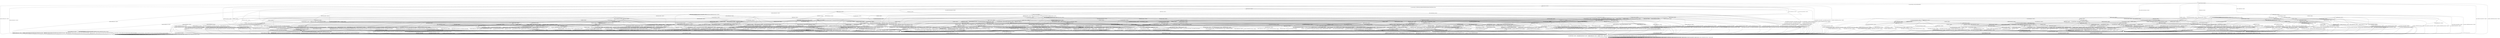 digraph h16 {
s0 [label="s0"];
s1 [label="s1"];
s2 [label="s2"];
s6 [label="s6"];
s13 [label="s13"];
s14 [label="s14"];
s45 [label="s45"];
s62 [label="s62"];
s3 [label="s3"];
s4 [label="s4"];
s7 [label="s7"];
s8 [label="s8"];
s9 [label="s9"];
s18 [label="s18"];
s27 [label="s27"];
s46 [label="s46"];
s47 [label="s47"];
s63 [label="s63"];
s66 [label="s66"];
s71 [label="s71"];
s72 [label="s72"];
s79 [label="s79"];
s5 [label="s5"];
s10 [label="s10"];
s15 [label="s15"];
s19 [label="s19"];
s24 [label="s24"];
s28 [label="s28"];
s29 [label="s29"];
s31 [label="s31"];
s36 [label="s36"];
s48 [label="s48"];
s67 [label="s67"];
s73 [label="s73"];
s74 [label="s74"];
s75 [label="s75"];
s76 [label="s76"];
s80 [label="s80"];
s83 [label="s83"];
s84 [label="s84"];
s88 [label="s88"];
s11 [label="s11"];
s16 [label="s16"];
s20 [label="s20"];
s23 [label="s23"];
s30 [label="s30"];
s35 [label="s35"];
s40 [label="s40"];
s49 [label="s49"];
s50 [label="s50"];
s51 [label="s51"];
s70 [label="s70"];
s77 [label="s77"];
s81 [label="s81"];
s82 [label="s82"];
s85 [label="s85"];
s86 [label="s86"];
s89 [label="s89"];
s90 [label="s90"];
s12 [label="s12"];
s17 [label="s17"];
s21 [label="s21"];
s22 [label="s22"];
s26 [label="s26"];
s32 [label="s32"];
s33 [label="s33"];
s34 [label="s34"];
s37 [label="s37"];
s42 [label="s42"];
s52 [label="s52"];
s53 [label="s53"];
s55 [label="s55"];
s60 [label="s60"];
s64 [label="s64"];
s78 [label="s78"];
s87 [label="s87"];
s91 [label="s91"];
s25 [label="s25"];
s38 [label="s38"];
s39 [label="s39"];
s43 [label="s43"];
s54 [label="s54"];
s56 [label="s56"];
s57 [label="s57"];
s58 [label="s58"];
s59 [label="s59"];
s61 [label="s61"];
s65 [label="s65"];
s92 [label="s92"];
s41 [label="s41"];
s44 [label="s44"];
s68 [label="s68"];
s69 [label="s69"];
s0 -> s1 [label="RSA_CLIENT_HELLO / HELLO_VERIFY_REQUEST"];
s0 -> s2 [label="RSA_CLIENT_KEY_EXCHANGE / TIMEOUT"];
s0 -> s13 [label="CHANGE_CIPHER_SPEC / TIMEOUT"];
s0 -> s14 [label="FINISHED / TIMEOUT"];
s0 -> s0 [label="APPLICATION / TIMEOUT"];
s0 -> s62 [label="CERTIFICATE / TIMEOUT"];
s0 -> s45 [label="EMPTY_CERTIFICATE / TIMEOUT"];
s0 -> s14 [label="CERTIFICATE_VERIFY / TIMEOUT"];
s0 -> s6 [label="Alert(WARNING,CLOSE_NOTIFY) / TIMEOUT"];
s0 -> s6 [label="Alert(FATAL,UNEXPECTED_MESSAGE) / TIMEOUT"];
s1 -> s3 [label="RSA_CLIENT_HELLO / SERVER_HELLO,CERTIFICATE,CERTIFICATE_REQUEST,SERVER_HELLO_DONE"];
s1 -> s4 [label="RSA_CLIENT_KEY_EXCHANGE / TIMEOUT"];
s1 -> s13 [label="CHANGE_CIPHER_SPEC / TIMEOUT"];
s1 -> s8 [label="FINISHED / TIMEOUT"];
s1 -> s1 [label="APPLICATION / TIMEOUT"];
s1 -> s27 [label="CERTIFICATE / TIMEOUT"];
s1 -> s18 [label="EMPTY_CERTIFICATE / TIMEOUT"];
s1 -> s8 [label="CERTIFICATE_VERIFY / TIMEOUT"];
s1 -> s6 [label="Alert(WARNING,CLOSE_NOTIFY) / Alert(WARNING,CLOSE_NOTIFY)"];
s1 -> s6 [label="Alert(FATAL,UNEXPECTED_MESSAGE) / TIMEOUT"];
s2 -> s46 [label="RSA_CLIENT_HELLO / TIMEOUT"];
s2 -> s14 [label="RSA_CLIENT_KEY_EXCHANGE / TIMEOUT"];
s2 -> s9 [label="CHANGE_CIPHER_SPEC / TIMEOUT"];
s2 -> s71 [label="FINISHED / TIMEOUT"];
s2 -> s2 [label="APPLICATION / TIMEOUT"];
s2 -> s79 [label="CERTIFICATE / TIMEOUT"];
s2 -> s79 [label="EMPTY_CERTIFICATE / TIMEOUT"];
s2 -> s63 [label="CERTIFICATE_VERIFY / TIMEOUT"];
s2 -> s6 [label="Alert(WARNING,CLOSE_NOTIFY) / TIMEOUT"];
s2 -> s6 [label="Alert(FATAL,UNEXPECTED_MESSAGE) / TIMEOUT"];
s6 -> s7 [label="RSA_CLIENT_HELLO / TIMEOUT"];
s6 -> s7 [label="RSA_CLIENT_KEY_EXCHANGE / TIMEOUT"];
s6 -> s7 [label="CHANGE_CIPHER_SPEC / TIMEOUT"];
s6 -> s7 [label="FINISHED / TIMEOUT"];
s6 -> s7 [label="APPLICATION / TIMEOUT"];
s6 -> s7 [label="CERTIFICATE / TIMEOUT"];
s6 -> s7 [label="EMPTY_CERTIFICATE / TIMEOUT"];
s6 -> s7 [label="CERTIFICATE_VERIFY / TIMEOUT"];
s6 -> s7 [label="Alert(WARNING,CLOSE_NOTIFY) / TIMEOUT"];
s6 -> s7 [label="Alert(FATAL,UNEXPECTED_MESSAGE) / TIMEOUT"];
s13 -> s13 [label="RSA_CLIENT_HELLO / TIMEOUT"];
s13 -> s13 [label="RSA_CLIENT_KEY_EXCHANGE / TIMEOUT"];
s13 -> s13 [label="CHANGE_CIPHER_SPEC / TIMEOUT"];
s13 -> s13 [label="FINISHED / TIMEOUT"];
s13 -> s13 [label="APPLICATION / TIMEOUT"];
s13 -> s13 [label="CERTIFICATE / TIMEOUT"];
s13 -> s13 [label="EMPTY_CERTIFICATE / TIMEOUT"];
s13 -> s13 [label="CERTIFICATE_VERIFY / TIMEOUT"];
s13 -> s13 [label="Alert(WARNING,CLOSE_NOTIFY) / TIMEOUT"];
s13 -> s13 [label="Alert(FATAL,UNEXPECTED_MESSAGE) / TIMEOUT"];
s14 -> s14 [label="RSA_CLIENT_HELLO / TIMEOUT"];
s14 -> s14 [label="RSA_CLIENT_KEY_EXCHANGE / TIMEOUT"];
s14 -> s13 [label="CHANGE_CIPHER_SPEC / TIMEOUT"];
s14 -> s14 [label="FINISHED / TIMEOUT"];
s14 -> s14 [label="APPLICATION / TIMEOUT"];
s14 -> s14 [label="CERTIFICATE / TIMEOUT"];
s14 -> s14 [label="EMPTY_CERTIFICATE / TIMEOUT"];
s14 -> s14 [label="CERTIFICATE_VERIFY / TIMEOUT"];
s14 -> s6 [label="Alert(WARNING,CLOSE_NOTIFY) / TIMEOUT"];
s14 -> s6 [label="Alert(FATAL,UNEXPECTED_MESSAGE) / TIMEOUT"];
s45 -> s47 [label="RSA_CLIENT_HELLO / TIMEOUT"];
s45 -> s79 [label="RSA_CLIENT_KEY_EXCHANGE / TIMEOUT"];
s45 -> s9 [label="CHANGE_CIPHER_SPEC / TIMEOUT"];
s45 -> s72 [label="FINISHED / TIMEOUT"];
s45 -> s45 [label="APPLICATION / TIMEOUT"];
s45 -> s14 [label="CERTIFICATE / TIMEOUT"];
s45 -> s14 [label="EMPTY_CERTIFICATE / TIMEOUT"];
s45 -> s66 [label="CERTIFICATE_VERIFY / TIMEOUT"];
s45 -> s6 [label="Alert(WARNING,CLOSE_NOTIFY) / TIMEOUT"];
s45 -> s6 [label="Alert(FATAL,UNEXPECTED_MESSAGE) / TIMEOUT"];
s62 -> s62 [label="RSA_CLIENT_HELLO / TIMEOUT"];
s62 -> s62 [label="RSA_CLIENT_KEY_EXCHANGE / TIMEOUT"];
s62 -> s13 [label="CHANGE_CIPHER_SPEC / TIMEOUT"];
s62 -> s62 [label="FINISHED / TIMEOUT"];
s62 -> s62 [label="APPLICATION / TIMEOUT"];
s62 -> s14 [label="CERTIFICATE / TIMEOUT"];
s62 -> s14 [label="EMPTY_CERTIFICATE / TIMEOUT"];
s62 -> s66 [label="CERTIFICATE_VERIFY / TIMEOUT"];
s62 -> s6 [label="Alert(WARNING,CLOSE_NOTIFY) / TIMEOUT"];
s62 -> s6 [label="Alert(FATAL,UNEXPECTED_MESSAGE) / TIMEOUT"];
s3 -> s6 [label="RSA_CLIENT_HELLO / Alert(FATAL,UNEXPECTED_MESSAGE)"];
s3 -> s10 [label="RSA_CLIENT_KEY_EXCHANGE / TIMEOUT"];
s3 -> s13 [label="CHANGE_CIPHER_SPEC / TIMEOUT"];
s3 -> s8 [label="FINISHED / TIMEOUT"];
s3 -> s3 [label="APPLICATION / TIMEOUT"];
s3 -> s48 [label="CERTIFICATE / TIMEOUT"];
s3 -> s28 [label="EMPTY_CERTIFICATE / TIMEOUT"];
s3 -> s8 [label="CERTIFICATE_VERIFY / TIMEOUT"];
s3 -> s6 [label="Alert(WARNING,CLOSE_NOTIFY) / Alert(WARNING,CLOSE_NOTIFY)"];
s3 -> s6 [label="Alert(FATAL,UNEXPECTED_MESSAGE) / TIMEOUT"];
s4 -> s19 [label="RSA_CLIENT_HELLO / TIMEOUT"];
s4 -> s8 [label="RSA_CLIENT_KEY_EXCHANGE / TIMEOUT"];
s4 -> s5 [label="CHANGE_CIPHER_SPEC / TIMEOUT"];
s4 -> s31 [label="FINISHED / TIMEOUT"];
s4 -> s4 [label="APPLICATION / TIMEOUT"];
s4 -> s29 [label="CERTIFICATE / TIMEOUT"];
s4 -> s29 [label="EMPTY_CERTIFICATE / TIMEOUT"];
s4 -> s15 [label="CERTIFICATE_VERIFY / TIMEOUT"];
s4 -> s6 [label="Alert(WARNING,CLOSE_NOTIFY) / Alert(WARNING,CLOSE_NOTIFY)"];
s4 -> s6 [label="Alert(FATAL,UNEXPECTED_MESSAGE) / TIMEOUT"];
s7 -> s7 [label="RSA_CLIENT_HELLO / SOCKET_CLOSED"];
s7 -> s7 [label="RSA_CLIENT_KEY_EXCHANGE / SOCKET_CLOSED"];
s7 -> s7 [label="CHANGE_CIPHER_SPEC / SOCKET_CLOSED"];
s7 -> s7 [label="FINISHED / SOCKET_CLOSED"];
s7 -> s7 [label="APPLICATION / SOCKET_CLOSED"];
s7 -> s7 [label="CERTIFICATE / SOCKET_CLOSED"];
s7 -> s7 [label="EMPTY_CERTIFICATE / SOCKET_CLOSED"];
s7 -> s7 [label="CERTIFICATE_VERIFY / SOCKET_CLOSED"];
s7 -> s7 [label="Alert(WARNING,CLOSE_NOTIFY) / SOCKET_CLOSED"];
s7 -> s7 [label="Alert(FATAL,UNEXPECTED_MESSAGE) / SOCKET_CLOSED"];
s8 -> s8 [label="RSA_CLIENT_HELLO / TIMEOUT"];
s8 -> s8 [label="RSA_CLIENT_KEY_EXCHANGE / TIMEOUT"];
s8 -> s13 [label="CHANGE_CIPHER_SPEC / TIMEOUT"];
s8 -> s8 [label="FINISHED / TIMEOUT"];
s8 -> s8 [label="APPLICATION / TIMEOUT"];
s8 -> s8 [label="CERTIFICATE / TIMEOUT"];
s8 -> s8 [label="EMPTY_CERTIFICATE / TIMEOUT"];
s8 -> s8 [label="CERTIFICATE_VERIFY / TIMEOUT"];
s8 -> s6 [label="Alert(WARNING,CLOSE_NOTIFY) / Alert(WARNING,CLOSE_NOTIFY)"];
s8 -> s6 [label="Alert(FATAL,UNEXPECTED_MESSAGE) / TIMEOUT"];
s9 -> s6 [label="RSA_CLIENT_HELLO / TIMEOUT"];
s9 -> s6 [label="RSA_CLIENT_KEY_EXCHANGE / TIMEOUT"];
s9 -> s13 [label="CHANGE_CIPHER_SPEC / TIMEOUT"];
s9 -> s6 [label="FINISHED / TIMEOUT"];
s9 -> s9 [label="APPLICATION / TIMEOUT"];
s9 -> s6 [label="CERTIFICATE / TIMEOUT"];
s9 -> s6 [label="EMPTY_CERTIFICATE / TIMEOUT"];
s9 -> s6 [label="CERTIFICATE_VERIFY / TIMEOUT"];
s9 -> s9 [label="Alert(WARNING,CLOSE_NOTIFY) / TIMEOUT"];
s9 -> s9 [label="Alert(FATAL,UNEXPECTED_MESSAGE) / TIMEOUT"];
s18 -> s24 [label="RSA_CLIENT_HELLO / TIMEOUT"];
s18 -> s29 [label="RSA_CLIENT_KEY_EXCHANGE / TIMEOUT"];
s18 -> s5 [label="CHANGE_CIPHER_SPEC / TIMEOUT"];
s18 -> s36 [label="FINISHED / TIMEOUT"];
s18 -> s18 [label="APPLICATION / TIMEOUT"];
s18 -> s8 [label="CERTIFICATE / TIMEOUT"];
s18 -> s8 [label="EMPTY_CERTIFICATE / TIMEOUT"];
s18 -> s80 [label="CERTIFICATE_VERIFY / TIMEOUT"];
s18 -> s6 [label="Alert(WARNING,CLOSE_NOTIFY) / Alert(WARNING,CLOSE_NOTIFY)"];
s18 -> s6 [label="Alert(FATAL,UNEXPECTED_MESSAGE) / TIMEOUT"];
s27 -> s27 [label="RSA_CLIENT_HELLO / TIMEOUT"];
s27 -> s48 [label="RSA_CLIENT_KEY_EXCHANGE / TIMEOUT"];
s27 -> s13 [label="CHANGE_CIPHER_SPEC / TIMEOUT"];
s27 -> s27 [label="FINISHED / TIMEOUT"];
s27 -> s27 [label="APPLICATION / TIMEOUT"];
s27 -> s8 [label="CERTIFICATE / TIMEOUT"];
s27 -> s8 [label="EMPTY_CERTIFICATE / TIMEOUT"];
s27 -> s80 [label="CERTIFICATE_VERIFY / TIMEOUT"];
s27 -> s6 [label="Alert(WARNING,CLOSE_NOTIFY) / Alert(WARNING,CLOSE_NOTIFY)"];
s27 -> s6 [label="Alert(FATAL,UNEXPECTED_MESSAGE) / TIMEOUT"];
s46 -> s14 [label="RSA_CLIENT_HELLO / TIMEOUT"];
s46 -> s14 [label="RSA_CLIENT_KEY_EXCHANGE / TIMEOUT"];
s46 -> s9 [label="CHANGE_CIPHER_SPEC / TIMEOUT"];
s46 -> s73 [label="FINISHED / TIMEOUT"];
s46 -> s46 [label="APPLICATION / TIMEOUT"];
s46 -> s88 [label="CERTIFICATE / TIMEOUT"];
s46 -> s88 [label="EMPTY_CERTIFICATE / TIMEOUT"];
s46 -> s67 [label="CERTIFICATE_VERIFY / TIMEOUT"];
s46 -> s6 [label="Alert(WARNING,CLOSE_NOTIFY) / TIMEOUT"];
s46 -> s6 [label="Alert(FATAL,UNEXPECTED_MESSAGE) / TIMEOUT"];
s47 -> s14 [label="RSA_CLIENT_HELLO / TIMEOUT"];
s47 -> s88 [label="RSA_CLIENT_KEY_EXCHANGE / TIMEOUT"];
s47 -> s9 [label="CHANGE_CIPHER_SPEC / TIMEOUT"];
s47 -> s74 [label="FINISHED / TIMEOUT"];
s47 -> s47 [label="APPLICATION / TIMEOUT"];
s47 -> s14 [label="CERTIFICATE / TIMEOUT"];
s47 -> s14 [label="EMPTY_CERTIFICATE / TIMEOUT"];
s47 -> s66 [label="CERTIFICATE_VERIFY / TIMEOUT"];
s47 -> s6 [label="Alert(WARNING,CLOSE_NOTIFY) / TIMEOUT"];
s47 -> s6 [label="Alert(FATAL,UNEXPECTED_MESSAGE) / TIMEOUT"];
s63 -> s67 [label="RSA_CLIENT_HELLO / TIMEOUT"];
s63 -> s14 [label="RSA_CLIENT_KEY_EXCHANGE / TIMEOUT"];
s63 -> s9 [label="CHANGE_CIPHER_SPEC / TIMEOUT"];
s63 -> s75 [label="FINISHED / TIMEOUT"];
s63 -> s63 [label="APPLICATION / TIMEOUT"];
s63 -> s83 [label="CERTIFICATE / TIMEOUT"];
s63 -> s83 [label="EMPTY_CERTIFICATE / TIMEOUT"];
s63 -> s14 [label="CERTIFICATE_VERIFY / TIMEOUT"];
s63 -> s6 [label="Alert(WARNING,CLOSE_NOTIFY) / TIMEOUT"];
s63 -> s6 [label="Alert(FATAL,UNEXPECTED_MESSAGE) / TIMEOUT"];
s66 -> s66 [label="RSA_CLIENT_HELLO / TIMEOUT"];
s66 -> s83 [label="RSA_CLIENT_KEY_EXCHANGE / TIMEOUT"];
s66 -> s9 [label="CHANGE_CIPHER_SPEC / TIMEOUT"];
s66 -> s76 [label="FINISHED / TIMEOUT"];
s66 -> s66 [label="APPLICATION / TIMEOUT"];
s66 -> s14 [label="CERTIFICATE / TIMEOUT"];
s66 -> s14 [label="EMPTY_CERTIFICATE / TIMEOUT"];
s66 -> s14 [label="CERTIFICATE_VERIFY / TIMEOUT"];
s66 -> s6 [label="Alert(WARNING,CLOSE_NOTIFY) / TIMEOUT"];
s66 -> s6 [label="Alert(FATAL,UNEXPECTED_MESSAGE) / TIMEOUT"];
s71 -> s73 [label="RSA_CLIENT_HELLO / TIMEOUT"];
s71 -> s14 [label="RSA_CLIENT_KEY_EXCHANGE / TIMEOUT"];
s71 -> s9 [label="CHANGE_CIPHER_SPEC / TIMEOUT"];
s71 -> s14 [label="FINISHED / TIMEOUT"];
s71 -> s71 [label="APPLICATION / TIMEOUT"];
s71 -> s84 [label="CERTIFICATE / TIMEOUT"];
s71 -> s84 [label="EMPTY_CERTIFICATE / TIMEOUT"];
s71 -> s75 [label="CERTIFICATE_VERIFY / TIMEOUT"];
s71 -> s6 [label="Alert(WARNING,CLOSE_NOTIFY) / TIMEOUT"];
s71 -> s6 [label="Alert(FATAL,UNEXPECTED_MESSAGE) / TIMEOUT"];
s72 -> s74 [label="RSA_CLIENT_HELLO / TIMEOUT"];
s72 -> s84 [label="RSA_CLIENT_KEY_EXCHANGE / TIMEOUT"];
s72 -> s9 [label="CHANGE_CIPHER_SPEC / TIMEOUT"];
s72 -> s14 [label="FINISHED / TIMEOUT"];
s72 -> s72 [label="APPLICATION / TIMEOUT"];
s72 -> s14 [label="CERTIFICATE / TIMEOUT"];
s72 -> s14 [label="EMPTY_CERTIFICATE / TIMEOUT"];
s72 -> s76 [label="CERTIFICATE_VERIFY / TIMEOUT"];
s72 -> s6 [label="Alert(WARNING,CLOSE_NOTIFY) / TIMEOUT"];
s72 -> s6 [label="Alert(FATAL,UNEXPECTED_MESSAGE) / TIMEOUT"];
s79 -> s88 [label="RSA_CLIENT_HELLO / TIMEOUT"];
s79 -> s14 [label="RSA_CLIENT_KEY_EXCHANGE / TIMEOUT"];
s79 -> s9 [label="CHANGE_CIPHER_SPEC / TIMEOUT"];
s79 -> s84 [label="FINISHED / TIMEOUT"];
s79 -> s79 [label="APPLICATION / TIMEOUT"];
s79 -> s14 [label="CERTIFICATE / TIMEOUT"];
s79 -> s14 [label="EMPTY_CERTIFICATE / TIMEOUT"];
s79 -> s83 [label="CERTIFICATE_VERIFY / TIMEOUT"];
s79 -> s6 [label="Alert(WARNING,CLOSE_NOTIFY) / TIMEOUT"];
s79 -> s6 [label="Alert(FATAL,UNEXPECTED_MESSAGE) / TIMEOUT"];
s5 -> s6 [label="RSA_CLIENT_HELLO / Alert(FATAL,UNEXPECTED_MESSAGE)"];
s5 -> s6 [label="RSA_CLIENT_KEY_EXCHANGE / Alert(FATAL,UNEXPECTED_MESSAGE)"];
s5 -> s13 [label="CHANGE_CIPHER_SPEC / TIMEOUT"];
s5 -> s6 [label="FINISHED / Alert(FATAL,UNEXPECTED_MESSAGE)"];
s5 -> s5 [label="APPLICATION / TIMEOUT"];
s5 -> s6 [label="CERTIFICATE / Alert(FATAL,UNEXPECTED_MESSAGE)"];
s5 -> s6 [label="EMPTY_CERTIFICATE / Alert(FATAL,UNEXPECTED_MESSAGE)"];
s5 -> s6 [label="CERTIFICATE_VERIFY / Alert(FATAL,UNEXPECTED_MESSAGE)"];
s5 -> s5 [label="Alert(WARNING,CLOSE_NOTIFY) / TIMEOUT"];
s5 -> s5 [label="Alert(FATAL,UNEXPECTED_MESSAGE) / TIMEOUT"];
s10 -> s19 [label="RSA_CLIENT_HELLO / TIMEOUT"];
s10 -> s8 [label="RSA_CLIENT_KEY_EXCHANGE / TIMEOUT"];
s10 -> s11 [label="CHANGE_CIPHER_SPEC / TIMEOUT"];
s10 -> s31 [label="FINISHED / TIMEOUT"];
s10 -> s10 [label="APPLICATION / TIMEOUT"];
s10 -> s23 [label="CERTIFICATE / TIMEOUT"];
s10 -> s49 [label="EMPTY_CERTIFICATE / TIMEOUT"];
s10 -> s16 [label="CERTIFICATE_VERIFY / TIMEOUT"];
s10 -> s6 [label="Alert(WARNING,CLOSE_NOTIFY) / Alert(WARNING,CLOSE_NOTIFY)"];
s10 -> s6 [label="Alert(FATAL,UNEXPECTED_MESSAGE) / TIMEOUT"];
s15 -> s20 [label="RSA_CLIENT_HELLO / TIMEOUT"];
s15 -> s8 [label="RSA_CLIENT_KEY_EXCHANGE / TIMEOUT"];
s15 -> s5 [label="CHANGE_CIPHER_SPEC / TIMEOUT"];
s15 -> s35 [label="FINISHED / TIMEOUT"];
s15 -> s15 [label="APPLICATION / TIMEOUT"];
s15 -> s50 [label="CERTIFICATE / TIMEOUT"];
s15 -> s50 [label="EMPTY_CERTIFICATE / TIMEOUT"];
s15 -> s8 [label="CERTIFICATE_VERIFY / TIMEOUT"];
s15 -> s6 [label="Alert(WARNING,CLOSE_NOTIFY) / Alert(WARNING,CLOSE_NOTIFY)"];
s15 -> s6 [label="Alert(FATAL,UNEXPECTED_MESSAGE) / TIMEOUT"];
s19 -> s8 [label="RSA_CLIENT_HELLO / TIMEOUT"];
s19 -> s8 [label="RSA_CLIENT_KEY_EXCHANGE / TIMEOUT"];
s19 -> s5 [label="CHANGE_CIPHER_SPEC / TIMEOUT"];
s19 -> s51 [label="FINISHED / TIMEOUT"];
s19 -> s19 [label="APPLICATION / TIMEOUT"];
s19 -> s30 [label="CERTIFICATE / TIMEOUT"];
s19 -> s30 [label="EMPTY_CERTIFICATE / TIMEOUT"];
s19 -> s20 [label="CERTIFICATE_VERIFY / TIMEOUT"];
s19 -> s6 [label="Alert(WARNING,CLOSE_NOTIFY) / Alert(WARNING,CLOSE_NOTIFY)"];
s19 -> s6 [label="Alert(FATAL,UNEXPECTED_MESSAGE) / TIMEOUT"];
s24 -> s8 [label="RSA_CLIENT_HELLO / TIMEOUT"];
s24 -> s30 [label="RSA_CLIENT_KEY_EXCHANGE / TIMEOUT"];
s24 -> s5 [label="CHANGE_CIPHER_SPEC / TIMEOUT"];
s24 -> s40 [label="FINISHED / TIMEOUT"];
s24 -> s24 [label="APPLICATION / TIMEOUT"];
s24 -> s8 [label="CERTIFICATE / TIMEOUT"];
s24 -> s8 [label="EMPTY_CERTIFICATE / TIMEOUT"];
s24 -> s86 [label="CERTIFICATE_VERIFY / TIMEOUT"];
s24 -> s6 [label="Alert(WARNING,CLOSE_NOTIFY) / Alert(WARNING,CLOSE_NOTIFY)"];
s24 -> s6 [label="Alert(FATAL,UNEXPECTED_MESSAGE) / TIMEOUT"];
s28 -> s24 [label="RSA_CLIENT_HELLO / TIMEOUT"];
s28 -> s49 [label="RSA_CLIENT_KEY_EXCHANGE / TIMEOUT"];
s28 -> s5 [label="CHANGE_CIPHER_SPEC / TIMEOUT"];
s28 -> s36 [label="FINISHED / TIMEOUT"];
s28 -> s28 [label="APPLICATION / TIMEOUT"];
s28 -> s8 [label="CERTIFICATE / TIMEOUT"];
s28 -> s8 [label="EMPTY_CERTIFICATE / TIMEOUT"];
s28 -> s81 [label="CERTIFICATE_VERIFY / TIMEOUT"];
s28 -> s6 [label="Alert(WARNING,CLOSE_NOTIFY) / Alert(WARNING,CLOSE_NOTIFY)"];
s28 -> s6 [label="Alert(FATAL,UNEXPECTED_MESSAGE) / TIMEOUT"];
s29 -> s30 [label="RSA_CLIENT_HELLO / TIMEOUT"];
s29 -> s8 [label="RSA_CLIENT_KEY_EXCHANGE / TIMEOUT"];
s29 -> s5 [label="CHANGE_CIPHER_SPEC / TIMEOUT"];
s29 -> s53 [label="FINISHED / TIMEOUT"];
s29 -> s29 [label="APPLICATION / TIMEOUT"];
s29 -> s8 [label="CERTIFICATE / TIMEOUT"];
s29 -> s8 [label="EMPTY_CERTIFICATE / TIMEOUT"];
s29 -> s50 [label="CERTIFICATE_VERIFY / TIMEOUT"];
s29 -> s6 [label="Alert(WARNING,CLOSE_NOTIFY) / Alert(WARNING,CLOSE_NOTIFY)"];
s29 -> s6 [label="Alert(FATAL,UNEXPECTED_MESSAGE) / TIMEOUT"];
s31 -> s51 [label="RSA_CLIENT_HELLO / TIMEOUT"];
s31 -> s8 [label="RSA_CLIENT_KEY_EXCHANGE / TIMEOUT"];
s31 -> s5 [label="CHANGE_CIPHER_SPEC / TIMEOUT"];
s31 -> s8 [label="FINISHED / TIMEOUT"];
s31 -> s31 [label="APPLICATION / TIMEOUT"];
s31 -> s53 [label="CERTIFICATE / TIMEOUT"];
s31 -> s53 [label="EMPTY_CERTIFICATE / TIMEOUT"];
s31 -> s35 [label="CERTIFICATE_VERIFY / TIMEOUT"];
s31 -> s6 [label="Alert(WARNING,CLOSE_NOTIFY) / Alert(WARNING,CLOSE_NOTIFY)"];
s31 -> s6 [label="Alert(FATAL,UNEXPECTED_MESSAGE) / TIMEOUT"];
s36 -> s40 [label="RSA_CLIENT_HELLO / TIMEOUT"];
s36 -> s53 [label="RSA_CLIENT_KEY_EXCHANGE / TIMEOUT"];
s36 -> s5 [label="CHANGE_CIPHER_SPEC / TIMEOUT"];
s36 -> s8 [label="FINISHED / TIMEOUT"];
s36 -> s36 [label="APPLICATION / TIMEOUT"];
s36 -> s8 [label="CERTIFICATE / TIMEOUT"];
s36 -> s8 [label="EMPTY_CERTIFICATE / TIMEOUT"];
s36 -> s82 [label="CERTIFICATE_VERIFY / TIMEOUT"];
s36 -> s6 [label="Alert(WARNING,CLOSE_NOTIFY) / Alert(WARNING,CLOSE_NOTIFY)"];
s36 -> s6 [label="Alert(FATAL,UNEXPECTED_MESSAGE) / TIMEOUT"];
s48 -> s27 [label="RSA_CLIENT_HELLO / TIMEOUT"];
s48 -> s8 [label="RSA_CLIENT_KEY_EXCHANGE / TIMEOUT"];
s48 -> s13 [label="CHANGE_CIPHER_SPEC / TIMEOUT"];
s48 -> s27 [label="FINISHED / TIMEOUT"];
s48 -> s48 [label="APPLICATION / TIMEOUT"];
s48 -> s8 [label="CERTIFICATE / TIMEOUT"];
s48 -> s8 [label="EMPTY_CERTIFICATE / TIMEOUT"];
s48 -> s89 [label="CERTIFICATE_VERIFY / TIMEOUT"];
s48 -> s6 [label="Alert(WARNING,CLOSE_NOTIFY) / Alert(WARNING,CLOSE_NOTIFY)"];
s48 -> s6 [label="Alert(FATAL,UNEXPECTED_MESSAGE) / TIMEOUT"];
s67 -> s14 [label="RSA_CLIENT_HELLO / TIMEOUT"];
s67 -> s14 [label="RSA_CLIENT_KEY_EXCHANGE / TIMEOUT"];
s67 -> s9 [label="CHANGE_CIPHER_SPEC / TIMEOUT"];
s67 -> s77 [label="FINISHED / TIMEOUT"];
s67 -> s67 [label="APPLICATION / TIMEOUT"];
s67 -> s70 [label="CERTIFICATE / TIMEOUT"];
s67 -> s70 [label="EMPTY_CERTIFICATE / TIMEOUT"];
s67 -> s14 [label="CERTIFICATE_VERIFY / TIMEOUT"];
s67 -> s6 [label="Alert(WARNING,CLOSE_NOTIFY) / TIMEOUT"];
s67 -> s6 [label="Alert(FATAL,UNEXPECTED_MESSAGE) / TIMEOUT"];
s73 -> s14 [label="RSA_CLIENT_HELLO / TIMEOUT"];
s73 -> s14 [label="RSA_CLIENT_KEY_EXCHANGE / TIMEOUT"];
s73 -> s9 [label="CHANGE_CIPHER_SPEC / TIMEOUT"];
s73 -> s14 [label="FINISHED / TIMEOUT"];
s73 -> s73 [label="APPLICATION / TIMEOUT"];
s73 -> s90 [label="CERTIFICATE / TIMEOUT"];
s73 -> s90 [label="EMPTY_CERTIFICATE / TIMEOUT"];
s73 -> s77 [label="CERTIFICATE_VERIFY / TIMEOUT"];
s73 -> s6 [label="Alert(WARNING,CLOSE_NOTIFY) / TIMEOUT"];
s73 -> s6 [label="Alert(FATAL,UNEXPECTED_MESSAGE) / TIMEOUT"];
s74 -> s14 [label="RSA_CLIENT_HELLO / TIMEOUT"];
s74 -> s90 [label="RSA_CLIENT_KEY_EXCHANGE / TIMEOUT"];
s74 -> s9 [label="CHANGE_CIPHER_SPEC / TIMEOUT"];
s74 -> s14 [label="FINISHED / TIMEOUT"];
s74 -> s74 [label="APPLICATION / TIMEOUT"];
s74 -> s14 [label="CERTIFICATE / TIMEOUT"];
s74 -> s14 [label="EMPTY_CERTIFICATE / TIMEOUT"];
s74 -> s76 [label="CERTIFICATE_VERIFY / TIMEOUT"];
s74 -> s6 [label="Alert(WARNING,CLOSE_NOTIFY) / TIMEOUT"];
s74 -> s6 [label="Alert(FATAL,UNEXPECTED_MESSAGE) / TIMEOUT"];
s75 -> s77 [label="RSA_CLIENT_HELLO / TIMEOUT"];
s75 -> s14 [label="RSA_CLIENT_KEY_EXCHANGE / TIMEOUT"];
s75 -> s9 [label="CHANGE_CIPHER_SPEC / TIMEOUT"];
s75 -> s14 [label="FINISHED / TIMEOUT"];
s75 -> s75 [label="APPLICATION / TIMEOUT"];
s75 -> s85 [label="CERTIFICATE / TIMEOUT"];
s75 -> s85 [label="EMPTY_CERTIFICATE / TIMEOUT"];
s75 -> s14 [label="CERTIFICATE_VERIFY / TIMEOUT"];
s75 -> s6 [label="Alert(WARNING,CLOSE_NOTIFY) / TIMEOUT"];
s75 -> s6 [label="Alert(FATAL,UNEXPECTED_MESSAGE) / TIMEOUT"];
s76 -> s76 [label="RSA_CLIENT_HELLO / TIMEOUT"];
s76 -> s85 [label="RSA_CLIENT_KEY_EXCHANGE / TIMEOUT"];
s76 -> s9 [label="CHANGE_CIPHER_SPEC / TIMEOUT"];
s76 -> s14 [label="FINISHED / TIMEOUT"];
s76 -> s76 [label="APPLICATION / TIMEOUT"];
s76 -> s14 [label="CERTIFICATE / TIMEOUT"];
s76 -> s14 [label="EMPTY_CERTIFICATE / TIMEOUT"];
s76 -> s14 [label="CERTIFICATE_VERIFY / TIMEOUT"];
s76 -> s6 [label="Alert(WARNING,CLOSE_NOTIFY) / TIMEOUT"];
s76 -> s6 [label="Alert(FATAL,UNEXPECTED_MESSAGE) / TIMEOUT"];
s80 -> s86 [label="RSA_CLIENT_HELLO / TIMEOUT"];
s80 -> s50 [label="RSA_CLIENT_KEY_EXCHANGE / TIMEOUT"];
s80 -> s5 [label="CHANGE_CIPHER_SPEC / TIMEOUT"];
s80 -> s82 [label="FINISHED / TIMEOUT"];
s80 -> s80 [label="APPLICATION / TIMEOUT"];
s80 -> s8 [label="CERTIFICATE / TIMEOUT"];
s80 -> s8 [label="EMPTY_CERTIFICATE / TIMEOUT"];
s80 -> s8 [label="CERTIFICATE_VERIFY / TIMEOUT"];
s80 -> s6 [label="Alert(WARNING,CLOSE_NOTIFY) / Alert(WARNING,CLOSE_NOTIFY)"];
s80 -> s6 [label="Alert(FATAL,UNEXPECTED_MESSAGE) / TIMEOUT"];
s83 -> s70 [label="RSA_CLIENT_HELLO / TIMEOUT"];
s83 -> s14 [label="RSA_CLIENT_KEY_EXCHANGE / TIMEOUT"];
s83 -> s9 [label="CHANGE_CIPHER_SPEC / TIMEOUT"];
s83 -> s85 [label="FINISHED / TIMEOUT"];
s83 -> s83 [label="APPLICATION / TIMEOUT"];
s83 -> s14 [label="CERTIFICATE / TIMEOUT"];
s83 -> s14 [label="EMPTY_CERTIFICATE / TIMEOUT"];
s83 -> s14 [label="CERTIFICATE_VERIFY / TIMEOUT"];
s83 -> s6 [label="Alert(WARNING,CLOSE_NOTIFY) / TIMEOUT"];
s83 -> s6 [label="Alert(FATAL,UNEXPECTED_MESSAGE) / TIMEOUT"];
s84 -> s90 [label="RSA_CLIENT_HELLO / TIMEOUT"];
s84 -> s14 [label="RSA_CLIENT_KEY_EXCHANGE / TIMEOUT"];
s84 -> s9 [label="CHANGE_CIPHER_SPEC / TIMEOUT"];
s84 -> s14 [label="FINISHED / TIMEOUT"];
s84 -> s84 [label="APPLICATION / TIMEOUT"];
s84 -> s14 [label="CERTIFICATE / TIMEOUT"];
s84 -> s14 [label="EMPTY_CERTIFICATE / TIMEOUT"];
s84 -> s85 [label="CERTIFICATE_VERIFY / TIMEOUT"];
s84 -> s6 [label="Alert(WARNING,CLOSE_NOTIFY) / TIMEOUT"];
s84 -> s6 [label="Alert(FATAL,UNEXPECTED_MESSAGE) / TIMEOUT"];
s88 -> s14 [label="RSA_CLIENT_HELLO / TIMEOUT"];
s88 -> s14 [label="RSA_CLIENT_KEY_EXCHANGE / TIMEOUT"];
s88 -> s9 [label="CHANGE_CIPHER_SPEC / TIMEOUT"];
s88 -> s90 [label="FINISHED / TIMEOUT"];
s88 -> s88 [label="APPLICATION / TIMEOUT"];
s88 -> s14 [label="CERTIFICATE / TIMEOUT"];
s88 -> s14 [label="EMPTY_CERTIFICATE / TIMEOUT"];
s88 -> s70 [label="CERTIFICATE_VERIFY / TIMEOUT"];
s88 -> s6 [label="Alert(WARNING,CLOSE_NOTIFY) / TIMEOUT"];
s88 -> s6 [label="Alert(FATAL,UNEXPECTED_MESSAGE) / TIMEOUT"];
s11 -> s32 [label="RSA_CLIENT_HELLO / TIMEOUT"];
s11 -> s8 [label="RSA_CLIENT_KEY_EXCHANGE / TIMEOUT"];
s11 -> s13 [label="CHANGE_CIPHER_SPEC / TIMEOUT"];
s11 -> s12 [label="FINISHED / CHANGE_CIPHER_SPEC,FINISHED,CHANGE_CIPHER_SPEC,FINISHED"];
s11 -> s11 [label="APPLICATION / TIMEOUT"];
s11 -> s33 [label="CERTIFICATE / TIMEOUT"];
s11 -> s64 [label="EMPTY_CERTIFICATE / TIMEOUT"];
s11 -> s34 [label="CERTIFICATE_VERIFY / TIMEOUT"];
s11 -> s11 [label="Alert(WARNING,CLOSE_NOTIFY) / TIMEOUT"];
s11 -> s11 [label="Alert(FATAL,UNEXPECTED_MESSAGE) / TIMEOUT"];
s16 -> s21 [label="RSA_CLIENT_HELLO / TIMEOUT"];
s16 -> s8 [label="RSA_CLIENT_KEY_EXCHANGE / TIMEOUT"];
s16 -> s17 [label="CHANGE_CIPHER_SPEC / TIMEOUT"];
s16 -> s55 [label="FINISHED / TIMEOUT"];
s16 -> s16 [label="APPLICATION / TIMEOUT"];
s16 -> s22 [label="CERTIFICATE / TIMEOUT"];
s16 -> s22 [label="EMPTY_CERTIFICATE / TIMEOUT"];
s16 -> s8 [label="CERTIFICATE_VERIFY / TIMEOUT"];
s16 -> s6 [label="Alert(WARNING,CLOSE_NOTIFY) / Alert(WARNING,CLOSE_NOTIFY)"];
s16 -> s6 [label="Alert(FATAL,UNEXPECTED_MESSAGE) / TIMEOUT"];
s20 -> s8 [label="RSA_CLIENT_HELLO / TIMEOUT"];
s20 -> s8 [label="RSA_CLIENT_KEY_EXCHANGE / TIMEOUT"];
s20 -> s5 [label="CHANGE_CIPHER_SPEC / TIMEOUT"];
s20 -> s37 [label="FINISHED / TIMEOUT"];
s20 -> s20 [label="APPLICATION / TIMEOUT"];
s20 -> s52 [label="CERTIFICATE / TIMEOUT"];
s20 -> s52 [label="EMPTY_CERTIFICATE / TIMEOUT"];
s20 -> s8 [label="CERTIFICATE_VERIFY / TIMEOUT"];
s20 -> s6 [label="Alert(WARNING,CLOSE_NOTIFY) / Alert(WARNING,CLOSE_NOTIFY)"];
s20 -> s6 [label="Alert(FATAL,UNEXPECTED_MESSAGE) / TIMEOUT"];
s23 -> s30 [label="RSA_CLIENT_HELLO / TIMEOUT"];
s23 -> s8 [label="RSA_CLIENT_KEY_EXCHANGE / TIMEOUT"];
s23 -> s26 [label="CHANGE_CIPHER_SPEC / TIMEOUT"];
s23 -> s53 [label="FINISHED / TIMEOUT"];
s23 -> s23 [label="APPLICATION / TIMEOUT"];
s23 -> s8 [label="CERTIFICATE / TIMEOUT"];
s23 -> s8 [label="EMPTY_CERTIFICATE / TIMEOUT"];
s23 -> s23 [label="CERTIFICATE_VERIFY / TIMEOUT"];
s23 -> s6 [label="Alert(WARNING,CLOSE_NOTIFY) / Alert(WARNING,CLOSE_NOTIFY)"];
s23 -> s6 [label="Alert(FATAL,UNEXPECTED_MESSAGE) / TIMEOUT"];
s30 -> s8 [label="RSA_CLIENT_HELLO / TIMEOUT"];
s30 -> s8 [label="RSA_CLIENT_KEY_EXCHANGE / TIMEOUT"];
s30 -> s5 [label="CHANGE_CIPHER_SPEC / TIMEOUT"];
s30 -> s42 [label="FINISHED / TIMEOUT"];
s30 -> s30 [label="APPLICATION / TIMEOUT"];
s30 -> s8 [label="CERTIFICATE / TIMEOUT"];
s30 -> s8 [label="EMPTY_CERTIFICATE / TIMEOUT"];
s30 -> s52 [label="CERTIFICATE_VERIFY / TIMEOUT"];
s30 -> s6 [label="Alert(WARNING,CLOSE_NOTIFY) / Alert(WARNING,CLOSE_NOTIFY)"];
s30 -> s6 [label="Alert(FATAL,UNEXPECTED_MESSAGE) / TIMEOUT"];
s35 -> s37 [label="RSA_CLIENT_HELLO / TIMEOUT"];
s35 -> s8 [label="RSA_CLIENT_KEY_EXCHANGE / TIMEOUT"];
s35 -> s5 [label="CHANGE_CIPHER_SPEC / TIMEOUT"];
s35 -> s8 [label="FINISHED / TIMEOUT"];
s35 -> s35 [label="APPLICATION / TIMEOUT"];
s35 -> s60 [label="CERTIFICATE / TIMEOUT"];
s35 -> s60 [label="EMPTY_CERTIFICATE / TIMEOUT"];
s35 -> s8 [label="CERTIFICATE_VERIFY / TIMEOUT"];
s35 -> s6 [label="Alert(WARNING,CLOSE_NOTIFY) / Alert(WARNING,CLOSE_NOTIFY)"];
s35 -> s6 [label="Alert(FATAL,UNEXPECTED_MESSAGE) / TIMEOUT"];
s40 -> s8 [label="RSA_CLIENT_HELLO / TIMEOUT"];
s40 -> s42 [label="RSA_CLIENT_KEY_EXCHANGE / TIMEOUT"];
s40 -> s5 [label="CHANGE_CIPHER_SPEC / TIMEOUT"];
s40 -> s8 [label="FINISHED / TIMEOUT"];
s40 -> s40 [label="APPLICATION / TIMEOUT"];
s40 -> s8 [label="CERTIFICATE / TIMEOUT"];
s40 -> s8 [label="EMPTY_CERTIFICATE / TIMEOUT"];
s40 -> s87 [label="CERTIFICATE_VERIFY / TIMEOUT"];
s40 -> s6 [label="Alert(WARNING,CLOSE_NOTIFY) / Alert(WARNING,CLOSE_NOTIFY)"];
s40 -> s6 [label="Alert(FATAL,UNEXPECTED_MESSAGE) / TIMEOUT"];
s49 -> s30 [label="RSA_CLIENT_HELLO / TIMEOUT"];
s49 -> s8 [label="RSA_CLIENT_KEY_EXCHANGE / TIMEOUT"];
s49 -> s26 [label="CHANGE_CIPHER_SPEC / TIMEOUT"];
s49 -> s53 [label="FINISHED / TIMEOUT"];
s49 -> s49 [label="APPLICATION / TIMEOUT"];
s49 -> s8 [label="CERTIFICATE / TIMEOUT"];
s49 -> s8 [label="EMPTY_CERTIFICATE / TIMEOUT"];
s49 -> s22 [label="CERTIFICATE_VERIFY / TIMEOUT"];
s49 -> s6 [label="Alert(WARNING,CLOSE_NOTIFY) / Alert(WARNING,CLOSE_NOTIFY)"];
s49 -> s6 [label="Alert(FATAL,UNEXPECTED_MESSAGE) / TIMEOUT"];
s50 -> s52 [label="RSA_CLIENT_HELLO / TIMEOUT"];
s50 -> s8 [label="RSA_CLIENT_KEY_EXCHANGE / TIMEOUT"];
s50 -> s5 [label="CHANGE_CIPHER_SPEC / TIMEOUT"];
s50 -> s60 [label="FINISHED / TIMEOUT"];
s50 -> s50 [label="APPLICATION / TIMEOUT"];
s50 -> s8 [label="CERTIFICATE / TIMEOUT"];
s50 -> s8 [label="EMPTY_CERTIFICATE / TIMEOUT"];
s50 -> s8 [label="CERTIFICATE_VERIFY / TIMEOUT"];
s50 -> s6 [label="Alert(WARNING,CLOSE_NOTIFY) / Alert(WARNING,CLOSE_NOTIFY)"];
s50 -> s6 [label="Alert(FATAL,UNEXPECTED_MESSAGE) / TIMEOUT"];
s51 -> s8 [label="RSA_CLIENT_HELLO / TIMEOUT"];
s51 -> s8 [label="RSA_CLIENT_KEY_EXCHANGE / TIMEOUT"];
s51 -> s5 [label="CHANGE_CIPHER_SPEC / TIMEOUT"];
s51 -> s8 [label="FINISHED / TIMEOUT"];
s51 -> s51 [label="APPLICATION / TIMEOUT"];
s51 -> s42 [label="CERTIFICATE / TIMEOUT"];
s51 -> s42 [label="EMPTY_CERTIFICATE / TIMEOUT"];
s51 -> s37 [label="CERTIFICATE_VERIFY / TIMEOUT"];
s51 -> s6 [label="Alert(WARNING,CLOSE_NOTIFY) / Alert(WARNING,CLOSE_NOTIFY)"];
s51 -> s6 [label="Alert(FATAL,UNEXPECTED_MESSAGE) / TIMEOUT"];
s70 -> s14 [label="RSA_CLIENT_HELLO / TIMEOUT"];
s70 -> s14 [label="RSA_CLIENT_KEY_EXCHANGE / TIMEOUT"];
s70 -> s9 [label="CHANGE_CIPHER_SPEC / TIMEOUT"];
s70 -> s78 [label="FINISHED / TIMEOUT"];
s70 -> s70 [label="APPLICATION / TIMEOUT"];
s70 -> s14 [label="CERTIFICATE / TIMEOUT"];
s70 -> s14 [label="EMPTY_CERTIFICATE / TIMEOUT"];
s70 -> s14 [label="CERTIFICATE_VERIFY / TIMEOUT"];
s70 -> s6 [label="Alert(WARNING,CLOSE_NOTIFY) / TIMEOUT"];
s70 -> s6 [label="Alert(FATAL,UNEXPECTED_MESSAGE) / TIMEOUT"];
s77 -> s14 [label="RSA_CLIENT_HELLO / TIMEOUT"];
s77 -> s14 [label="RSA_CLIENT_KEY_EXCHANGE / TIMEOUT"];
s77 -> s9 [label="CHANGE_CIPHER_SPEC / TIMEOUT"];
s77 -> s14 [label="FINISHED / TIMEOUT"];
s77 -> s77 [label="APPLICATION / TIMEOUT"];
s77 -> s78 [label="CERTIFICATE / TIMEOUT"];
s77 -> s78 [label="EMPTY_CERTIFICATE / TIMEOUT"];
s77 -> s14 [label="CERTIFICATE_VERIFY / TIMEOUT"];
s77 -> s6 [label="Alert(WARNING,CLOSE_NOTIFY) / TIMEOUT"];
s77 -> s6 [label="Alert(FATAL,UNEXPECTED_MESSAGE) / TIMEOUT"];
s81 -> s91 [label="RSA_CLIENT_HELLO / TIMEOUT"];
s81 -> s22 [label="RSA_CLIENT_KEY_EXCHANGE / TIMEOUT"];
s81 -> s17 [label="CHANGE_CIPHER_SPEC / TIMEOUT"];
s81 -> s81 [label="FINISHED / TIMEOUT"];
s81 -> s81 [label="APPLICATION / TIMEOUT"];
s81 -> s8 [label="CERTIFICATE / TIMEOUT"];
s81 -> s8 [label="EMPTY_CERTIFICATE / TIMEOUT"];
s81 -> s8 [label="CERTIFICATE_VERIFY / TIMEOUT"];
s81 -> s6 [label="Alert(WARNING,CLOSE_NOTIFY) / Alert(WARNING,CLOSE_NOTIFY)"];
s81 -> s6 [label="Alert(FATAL,UNEXPECTED_MESSAGE) / TIMEOUT"];
s82 -> s87 [label="RSA_CLIENT_HELLO / TIMEOUT"];
s82 -> s60 [label="RSA_CLIENT_KEY_EXCHANGE / TIMEOUT"];
s82 -> s5 [label="CHANGE_CIPHER_SPEC / TIMEOUT"];
s82 -> s8 [label="FINISHED / TIMEOUT"];
s82 -> s82 [label="APPLICATION / TIMEOUT"];
s82 -> s8 [label="CERTIFICATE / TIMEOUT"];
s82 -> s8 [label="EMPTY_CERTIFICATE / TIMEOUT"];
s82 -> s8 [label="CERTIFICATE_VERIFY / TIMEOUT"];
s82 -> s6 [label="Alert(WARNING,CLOSE_NOTIFY) / Alert(WARNING,CLOSE_NOTIFY)"];
s82 -> s6 [label="Alert(FATAL,UNEXPECTED_MESSAGE) / TIMEOUT"];
s85 -> s78 [label="RSA_CLIENT_HELLO / TIMEOUT"];
s85 -> s14 [label="RSA_CLIENT_KEY_EXCHANGE / TIMEOUT"];
s85 -> s9 [label="CHANGE_CIPHER_SPEC / TIMEOUT"];
s85 -> s14 [label="FINISHED / TIMEOUT"];
s85 -> s85 [label="APPLICATION / TIMEOUT"];
s85 -> s14 [label="CERTIFICATE / TIMEOUT"];
s85 -> s14 [label="EMPTY_CERTIFICATE / TIMEOUT"];
s85 -> s14 [label="CERTIFICATE_VERIFY / TIMEOUT"];
s85 -> s6 [label="Alert(WARNING,CLOSE_NOTIFY) / TIMEOUT"];
s85 -> s6 [label="Alert(FATAL,UNEXPECTED_MESSAGE) / TIMEOUT"];
s86 -> s8 [label="RSA_CLIENT_HELLO / TIMEOUT"];
s86 -> s52 [label="RSA_CLIENT_KEY_EXCHANGE / TIMEOUT"];
s86 -> s5 [label="CHANGE_CIPHER_SPEC / TIMEOUT"];
s86 -> s87 [label="FINISHED / TIMEOUT"];
s86 -> s86 [label="APPLICATION / TIMEOUT"];
s86 -> s8 [label="CERTIFICATE / TIMEOUT"];
s86 -> s8 [label="EMPTY_CERTIFICATE / TIMEOUT"];
s86 -> s8 [label="CERTIFICATE_VERIFY / TIMEOUT"];
s86 -> s6 [label="Alert(WARNING,CLOSE_NOTIFY) / Alert(WARNING,CLOSE_NOTIFY)"];
s86 -> s6 [label="Alert(FATAL,UNEXPECTED_MESSAGE) / TIMEOUT"];
s89 -> s86 [label="RSA_CLIENT_HELLO / TIMEOUT"];
s89 -> s23 [label="RSA_CLIENT_KEY_EXCHANGE / TIMEOUT"];
s89 -> s5 [label="CHANGE_CIPHER_SPEC / TIMEOUT"];
s89 -> s82 [label="FINISHED / TIMEOUT"];
s89 -> s89 [label="APPLICATION / TIMEOUT"];
s89 -> s8 [label="CERTIFICATE / TIMEOUT"];
s89 -> s8 [label="EMPTY_CERTIFICATE / TIMEOUT"];
s89 -> s8 [label="CERTIFICATE_VERIFY / TIMEOUT"];
s89 -> s6 [label="Alert(WARNING,CLOSE_NOTIFY) / Alert(WARNING,CLOSE_NOTIFY)"];
s89 -> s6 [label="Alert(FATAL,UNEXPECTED_MESSAGE) / TIMEOUT"];
s90 -> s14 [label="RSA_CLIENT_HELLO / TIMEOUT"];
s90 -> s14 [label="RSA_CLIENT_KEY_EXCHANGE / TIMEOUT"];
s90 -> s9 [label="CHANGE_CIPHER_SPEC / TIMEOUT"];
s90 -> s14 [label="FINISHED / TIMEOUT"];
s90 -> s90 [label="APPLICATION / TIMEOUT"];
s90 -> s14 [label="CERTIFICATE / TIMEOUT"];
s90 -> s14 [label="EMPTY_CERTIFICATE / TIMEOUT"];
s90 -> s78 [label="CERTIFICATE_VERIFY / TIMEOUT"];
s90 -> s6 [label="Alert(WARNING,CLOSE_NOTIFY) / TIMEOUT"];
s90 -> s6 [label="Alert(FATAL,UNEXPECTED_MESSAGE) / TIMEOUT"];
s12 -> s12 [label="RSA_CLIENT_HELLO / TIMEOUT"];
s12 -> s12 [label="RSA_CLIENT_KEY_EXCHANGE / TIMEOUT"];
s12 -> s13 [label="CHANGE_CIPHER_SPEC / TIMEOUT"];
s12 -> s12 [label="FINISHED / TIMEOUT"];
s12 -> s6 [label="APPLICATION / APPLICATION"];
s12 -> s12 [label="CERTIFICATE / TIMEOUT"];
s12 -> s12 [label="EMPTY_CERTIFICATE / TIMEOUT"];
s12 -> s12 [label="CERTIFICATE_VERIFY / TIMEOUT"];
s12 -> s6 [label="Alert(WARNING,CLOSE_NOTIFY) / TIMEOUT"];
s12 -> s6 [label="Alert(FATAL,UNEXPECTED_MESSAGE) / TIMEOUT"];
s17 -> s6 [label="RSA_CLIENT_HELLO / Alert(FATAL,HANDSHAKE_FAILURE)"];
s17 -> s6 [label="RSA_CLIENT_KEY_EXCHANGE / Alert(FATAL,HANDSHAKE_FAILURE)"];
s17 -> s13 [label="CHANGE_CIPHER_SPEC / TIMEOUT"];
s17 -> s6 [label="FINISHED / Alert(FATAL,HANDSHAKE_FAILURE)"];
s17 -> s17 [label="APPLICATION / TIMEOUT"];
s17 -> s6 [label="CERTIFICATE / Alert(FATAL,HANDSHAKE_FAILURE)"];
s17 -> s6 [label="EMPTY_CERTIFICATE / Alert(FATAL,HANDSHAKE_FAILURE)"];
s17 -> s6 [label="CERTIFICATE_VERIFY / Alert(FATAL,HANDSHAKE_FAILURE)"];
s17 -> s17 [label="Alert(WARNING,CLOSE_NOTIFY) / TIMEOUT"];
s17 -> s17 [label="Alert(FATAL,UNEXPECTED_MESSAGE) / TIMEOUT"];
s21 -> s8 [label="RSA_CLIENT_HELLO / TIMEOUT"];
s21 -> s8 [label="RSA_CLIENT_KEY_EXCHANGE / TIMEOUT"];
s21 -> s17 [label="CHANGE_CIPHER_SPEC / TIMEOUT"];
s21 -> s38 [label="FINISHED / TIMEOUT"];
s21 -> s21 [label="APPLICATION / TIMEOUT"];
s21 -> s25 [label="CERTIFICATE / TIMEOUT"];
s21 -> s25 [label="EMPTY_CERTIFICATE / TIMEOUT"];
s21 -> s8 [label="CERTIFICATE_VERIFY / TIMEOUT"];
s21 -> s6 [label="Alert(WARNING,CLOSE_NOTIFY) / Alert(WARNING,CLOSE_NOTIFY)"];
s21 -> s6 [label="Alert(FATAL,UNEXPECTED_MESSAGE) / TIMEOUT"];
s22 -> s25 [label="RSA_CLIENT_HELLO / TIMEOUT"];
s22 -> s8 [label="RSA_CLIENT_KEY_EXCHANGE / TIMEOUT"];
s22 -> s17 [label="CHANGE_CIPHER_SPEC / TIMEOUT"];
s22 -> s39 [label="FINISHED / TIMEOUT"];
s22 -> s22 [label="APPLICATION / TIMEOUT"];
s22 -> s8 [label="CERTIFICATE / TIMEOUT"];
s22 -> s8 [label="EMPTY_CERTIFICATE / TIMEOUT"];
s22 -> s8 [label="CERTIFICATE_VERIFY / TIMEOUT"];
s22 -> s6 [label="Alert(WARNING,CLOSE_NOTIFY) / Alert(WARNING,CLOSE_NOTIFY)"];
s22 -> s6 [label="Alert(FATAL,UNEXPECTED_MESSAGE) / TIMEOUT"];
s26 -> s8 [label="RSA_CLIENT_HELLO / TIMEOUT"];
s26 -> s8 [label="RSA_CLIENT_KEY_EXCHANGE / TIMEOUT"];
s26 -> s13 [label="CHANGE_CIPHER_SPEC / TIMEOUT"];
s26 -> s12 [label="FINISHED / CHANGE_CIPHER_SPEC,FINISHED,CHANGE_CIPHER_SPEC,FINISHED"];
s26 -> s26 [label="APPLICATION / TIMEOUT"];
s26 -> s8 [label="CERTIFICATE / TIMEOUT"];
s26 -> s8 [label="EMPTY_CERTIFICATE / TIMEOUT"];
s26 -> s8 [label="CERTIFICATE_VERIFY / TIMEOUT"];
s26 -> s26 [label="Alert(WARNING,CLOSE_NOTIFY) / TIMEOUT"];
s26 -> s26 [label="Alert(FATAL,UNEXPECTED_MESSAGE) / TIMEOUT"];
s32 -> s8 [label="RSA_CLIENT_HELLO / TIMEOUT"];
s32 -> s8 [label="RSA_CLIENT_KEY_EXCHANGE / TIMEOUT"];
s32 -> s5 [label="CHANGE_CIPHER_SPEC / TIMEOUT"];
s32 -> s56 [label="FINISHED / TIMEOUT"];
s32 -> s8 [label="APPLICATION / TIMEOUT"];
s32 -> s54 [label="CERTIFICATE / TIMEOUT"];
s32 -> s54 [label="EMPTY_CERTIFICATE / TIMEOUT"];
s32 -> s57 [label="CERTIFICATE_VERIFY / TIMEOUT"];
s32 -> s6 [label="Alert(WARNING,CLOSE_NOTIFY) / Alert(WARNING,CLOSE_NOTIFY)"];
s32 -> s6 [label="Alert(FATAL,UNEXPECTED_MESSAGE) / TIMEOUT"];
s33 -> s54 [label="RSA_CLIENT_HELLO / TIMEOUT"];
s33 -> s8 [label="RSA_CLIENT_KEY_EXCHANGE / TIMEOUT"];
s33 -> s5 [label="CHANGE_CIPHER_SPEC / TIMEOUT"];
s33 -> s43 [label="FINISHED / TIMEOUT"];
s33 -> s8 [label="APPLICATION / TIMEOUT"];
s33 -> s8 [label="CERTIFICATE / TIMEOUT"];
s33 -> s8 [label="EMPTY_CERTIFICATE / TIMEOUT"];
s33 -> s65 [label="CERTIFICATE_VERIFY / TIMEOUT"];
s33 -> s6 [label="Alert(WARNING,CLOSE_NOTIFY) / Alert(WARNING,CLOSE_NOTIFY)"];
s33 -> s6 [label="Alert(FATAL,UNEXPECTED_MESSAGE) / TIMEOUT"];
s34 -> s58 [label="RSA_CLIENT_HELLO / TIMEOUT"];
s34 -> s8 [label="RSA_CLIENT_KEY_EXCHANGE / TIMEOUT"];
s34 -> s17 [label="CHANGE_CIPHER_SPEC / TIMEOUT"];
s34 -> s55 [label="FINISHED / TIMEOUT"];
s34 -> s8 [label="APPLICATION / TIMEOUT"];
s34 -> s59 [label="CERTIFICATE / TIMEOUT"];
s34 -> s59 [label="EMPTY_CERTIFICATE / TIMEOUT"];
s34 -> s8 [label="CERTIFICATE_VERIFY / TIMEOUT"];
s34 -> s6 [label="Alert(WARNING,CLOSE_NOTIFY) / Alert(WARNING,CLOSE_NOTIFY)"];
s34 -> s6 [label="Alert(FATAL,UNEXPECTED_MESSAGE) / TIMEOUT"];
s37 -> s8 [label="RSA_CLIENT_HELLO / TIMEOUT"];
s37 -> s8 [label="RSA_CLIENT_KEY_EXCHANGE / TIMEOUT"];
s37 -> s5 [label="CHANGE_CIPHER_SPEC / TIMEOUT"];
s37 -> s8 [label="FINISHED / TIMEOUT"];
s37 -> s37 [label="APPLICATION / TIMEOUT"];
s37 -> s61 [label="CERTIFICATE / TIMEOUT"];
s37 -> s61 [label="EMPTY_CERTIFICATE / TIMEOUT"];
s37 -> s8 [label="CERTIFICATE_VERIFY / TIMEOUT"];
s37 -> s6 [label="Alert(WARNING,CLOSE_NOTIFY) / Alert(WARNING,CLOSE_NOTIFY)"];
s37 -> s6 [label="Alert(FATAL,UNEXPECTED_MESSAGE) / TIMEOUT"];
s42 -> s8 [label="RSA_CLIENT_HELLO / TIMEOUT"];
s42 -> s8 [label="RSA_CLIENT_KEY_EXCHANGE / TIMEOUT"];
s42 -> s5 [label="CHANGE_CIPHER_SPEC / TIMEOUT"];
s42 -> s8 [label="FINISHED / TIMEOUT"];
s42 -> s42 [label="APPLICATION / TIMEOUT"];
s42 -> s8 [label="CERTIFICATE / TIMEOUT"];
s42 -> s8 [label="EMPTY_CERTIFICATE / TIMEOUT"];
s42 -> s61 [label="CERTIFICATE_VERIFY / TIMEOUT"];
s42 -> s6 [label="Alert(WARNING,CLOSE_NOTIFY) / Alert(WARNING,CLOSE_NOTIFY)"];
s42 -> s6 [label="Alert(FATAL,UNEXPECTED_MESSAGE) / TIMEOUT"];
s52 -> s8 [label="RSA_CLIENT_HELLO / TIMEOUT"];
s52 -> s8 [label="RSA_CLIENT_KEY_EXCHANGE / TIMEOUT"];
s52 -> s5 [label="CHANGE_CIPHER_SPEC / TIMEOUT"];
s52 -> s61 [label="FINISHED / TIMEOUT"];
s52 -> s52 [label="APPLICATION / TIMEOUT"];
s52 -> s8 [label="CERTIFICATE / TIMEOUT"];
s52 -> s8 [label="EMPTY_CERTIFICATE / TIMEOUT"];
s52 -> s8 [label="CERTIFICATE_VERIFY / TIMEOUT"];
s52 -> s6 [label="Alert(WARNING,CLOSE_NOTIFY) / Alert(WARNING,CLOSE_NOTIFY)"];
s52 -> s6 [label="Alert(FATAL,UNEXPECTED_MESSAGE) / TIMEOUT"];
s53 -> s42 [label="RSA_CLIENT_HELLO / TIMEOUT"];
s53 -> s8 [label="RSA_CLIENT_KEY_EXCHANGE / TIMEOUT"];
s53 -> s5 [label="CHANGE_CIPHER_SPEC / TIMEOUT"];
s53 -> s8 [label="FINISHED / TIMEOUT"];
s53 -> s53 [label="APPLICATION / TIMEOUT"];
s53 -> s8 [label="CERTIFICATE / TIMEOUT"];
s53 -> s8 [label="EMPTY_CERTIFICATE / TIMEOUT"];
s53 -> s60 [label="CERTIFICATE_VERIFY / TIMEOUT"];
s53 -> s6 [label="Alert(WARNING,CLOSE_NOTIFY) / Alert(WARNING,CLOSE_NOTIFY)"];
s53 -> s6 [label="Alert(FATAL,UNEXPECTED_MESSAGE) / TIMEOUT"];
s55 -> s38 [label="RSA_CLIENT_HELLO / TIMEOUT"];
s55 -> s8 [label="RSA_CLIENT_KEY_EXCHANGE / TIMEOUT"];
s55 -> s17 [label="CHANGE_CIPHER_SPEC / TIMEOUT"];
s55 -> s8 [label="FINISHED / TIMEOUT"];
s55 -> s55 [label="APPLICATION / TIMEOUT"];
s55 -> s39 [label="CERTIFICATE / TIMEOUT"];
s55 -> s39 [label="EMPTY_CERTIFICATE / TIMEOUT"];
s55 -> s8 [label="CERTIFICATE_VERIFY / TIMEOUT"];
s55 -> s6 [label="Alert(WARNING,CLOSE_NOTIFY) / Alert(WARNING,CLOSE_NOTIFY)"];
s55 -> s6 [label="Alert(FATAL,UNEXPECTED_MESSAGE) / TIMEOUT"];
s60 -> s61 [label="RSA_CLIENT_HELLO / TIMEOUT"];
s60 -> s8 [label="RSA_CLIENT_KEY_EXCHANGE / TIMEOUT"];
s60 -> s5 [label="CHANGE_CIPHER_SPEC / TIMEOUT"];
s60 -> s8 [label="FINISHED / TIMEOUT"];
s60 -> s60 [label="APPLICATION / TIMEOUT"];
s60 -> s8 [label="CERTIFICATE / TIMEOUT"];
s60 -> s8 [label="EMPTY_CERTIFICATE / TIMEOUT"];
s60 -> s8 [label="CERTIFICATE_VERIFY / TIMEOUT"];
s60 -> s6 [label="Alert(WARNING,CLOSE_NOTIFY) / Alert(WARNING,CLOSE_NOTIFY)"];
s60 -> s6 [label="Alert(FATAL,UNEXPECTED_MESSAGE) / TIMEOUT"];
s64 -> s54 [label="RSA_CLIENT_HELLO / TIMEOUT"];
s64 -> s8 [label="RSA_CLIENT_KEY_EXCHANGE / TIMEOUT"];
s64 -> s5 [label="CHANGE_CIPHER_SPEC / TIMEOUT"];
s64 -> s43 [label="FINISHED / TIMEOUT"];
s64 -> s8 [label="APPLICATION / TIMEOUT"];
s64 -> s8 [label="CERTIFICATE / TIMEOUT"];
s64 -> s8 [label="EMPTY_CERTIFICATE / TIMEOUT"];
s64 -> s59 [label="CERTIFICATE_VERIFY / TIMEOUT"];
s64 -> s6 [label="Alert(WARNING,CLOSE_NOTIFY) / Alert(WARNING,CLOSE_NOTIFY)"];
s64 -> s6 [label="Alert(FATAL,UNEXPECTED_MESSAGE) / TIMEOUT"];
s78 -> s14 [label="RSA_CLIENT_HELLO / TIMEOUT"];
s78 -> s14 [label="RSA_CLIENT_KEY_EXCHANGE / TIMEOUT"];
s78 -> s9 [label="CHANGE_CIPHER_SPEC / TIMEOUT"];
s78 -> s14 [label="FINISHED / TIMEOUT"];
s78 -> s78 [label="APPLICATION / TIMEOUT"];
s78 -> s14 [label="CERTIFICATE / TIMEOUT"];
s78 -> s14 [label="EMPTY_CERTIFICATE / TIMEOUT"];
s78 -> s14 [label="CERTIFICATE_VERIFY / TIMEOUT"];
s78 -> s6 [label="Alert(WARNING,CLOSE_NOTIFY) / TIMEOUT"];
s78 -> s6 [label="Alert(FATAL,UNEXPECTED_MESSAGE) / TIMEOUT"];
s87 -> s8 [label="RSA_CLIENT_HELLO / TIMEOUT"];
s87 -> s61 [label="RSA_CLIENT_KEY_EXCHANGE / TIMEOUT"];
s87 -> s5 [label="CHANGE_CIPHER_SPEC / TIMEOUT"];
s87 -> s8 [label="FINISHED / TIMEOUT"];
s87 -> s87 [label="APPLICATION / TIMEOUT"];
s87 -> s8 [label="CERTIFICATE / TIMEOUT"];
s87 -> s8 [label="EMPTY_CERTIFICATE / TIMEOUT"];
s87 -> s8 [label="CERTIFICATE_VERIFY / TIMEOUT"];
s87 -> s6 [label="Alert(WARNING,CLOSE_NOTIFY) / Alert(WARNING,CLOSE_NOTIFY)"];
s87 -> s6 [label="Alert(FATAL,UNEXPECTED_MESSAGE) / TIMEOUT"];
s91 -> s8 [label="RSA_CLIENT_HELLO / TIMEOUT"];
s91 -> s25 [label="RSA_CLIENT_KEY_EXCHANGE / TIMEOUT"];
s91 -> s17 [label="CHANGE_CIPHER_SPEC / TIMEOUT"];
s91 -> s92 [label="FINISHED / TIMEOUT"];
s91 -> s91 [label="APPLICATION / TIMEOUT"];
s91 -> s8 [label="CERTIFICATE / TIMEOUT"];
s91 -> s8 [label="EMPTY_CERTIFICATE / TIMEOUT"];
s91 -> s8 [label="CERTIFICATE_VERIFY / TIMEOUT"];
s91 -> s6 [label="Alert(WARNING,CLOSE_NOTIFY) / Alert(WARNING,CLOSE_NOTIFY)"];
s91 -> s6 [label="Alert(FATAL,UNEXPECTED_MESSAGE) / TIMEOUT"];
s25 -> s8 [label="RSA_CLIENT_HELLO / TIMEOUT"];
s25 -> s8 [label="RSA_CLIENT_KEY_EXCHANGE / TIMEOUT"];
s25 -> s17 [label="CHANGE_CIPHER_SPEC / TIMEOUT"];
s25 -> s41 [label="FINISHED / TIMEOUT"];
s25 -> s25 [label="APPLICATION / TIMEOUT"];
s25 -> s8 [label="CERTIFICATE / TIMEOUT"];
s25 -> s8 [label="EMPTY_CERTIFICATE / TIMEOUT"];
s25 -> s8 [label="CERTIFICATE_VERIFY / TIMEOUT"];
s25 -> s6 [label="Alert(WARNING,CLOSE_NOTIFY) / Alert(WARNING,CLOSE_NOTIFY)"];
s25 -> s6 [label="Alert(FATAL,UNEXPECTED_MESSAGE) / TIMEOUT"];
s38 -> s8 [label="RSA_CLIENT_HELLO / TIMEOUT"];
s38 -> s8 [label="RSA_CLIENT_KEY_EXCHANGE / TIMEOUT"];
s38 -> s17 [label="CHANGE_CIPHER_SPEC / TIMEOUT"];
s38 -> s8 [label="FINISHED / TIMEOUT"];
s38 -> s38 [label="APPLICATION / TIMEOUT"];
s38 -> s41 [label="CERTIFICATE / TIMEOUT"];
s38 -> s41 [label="EMPTY_CERTIFICATE / TIMEOUT"];
s38 -> s8 [label="CERTIFICATE_VERIFY / TIMEOUT"];
s38 -> s6 [label="Alert(WARNING,CLOSE_NOTIFY) / Alert(WARNING,CLOSE_NOTIFY)"];
s38 -> s6 [label="Alert(FATAL,UNEXPECTED_MESSAGE) / TIMEOUT"];
s39 -> s41 [label="RSA_CLIENT_HELLO / TIMEOUT"];
s39 -> s8 [label="RSA_CLIENT_KEY_EXCHANGE / TIMEOUT"];
s39 -> s17 [label="CHANGE_CIPHER_SPEC / TIMEOUT"];
s39 -> s8 [label="FINISHED / TIMEOUT"];
s39 -> s39 [label="APPLICATION / TIMEOUT"];
s39 -> s8 [label="CERTIFICATE / TIMEOUT"];
s39 -> s8 [label="EMPTY_CERTIFICATE / TIMEOUT"];
s39 -> s8 [label="CERTIFICATE_VERIFY / TIMEOUT"];
s39 -> s6 [label="Alert(WARNING,CLOSE_NOTIFY) / Alert(WARNING,CLOSE_NOTIFY)"];
s39 -> s6 [label="Alert(FATAL,UNEXPECTED_MESSAGE) / TIMEOUT"];
s43 -> s43 [label="RSA_CLIENT_HELLO / TIMEOUT"];
s43 -> s8 [label="RSA_CLIENT_KEY_EXCHANGE / TIMEOUT"];
s43 -> s44 [label="CHANGE_CIPHER_SPEC / TIMEOUT"];
s43 -> s8 [label="FINISHED / TIMEOUT"];
s43 -> s8 [label="APPLICATION / TIMEOUT"];
s43 -> s8 [label="CERTIFICATE / TIMEOUT"];
s43 -> s8 [label="EMPTY_CERTIFICATE / TIMEOUT"];
s43 -> s43 [label="CERTIFICATE_VERIFY / TIMEOUT"];
s43 -> s6 [label="Alert(WARNING,CLOSE_NOTIFY) / Alert(WARNING,CLOSE_NOTIFY)"];
s43 -> s6 [label="Alert(FATAL,UNEXPECTED_MESSAGE) / TIMEOUT"];
s54 -> s8 [label="RSA_CLIENT_HELLO / TIMEOUT"];
s54 -> s8 [label="RSA_CLIENT_KEY_EXCHANGE / TIMEOUT"];
s54 -> s5 [label="CHANGE_CIPHER_SPEC / TIMEOUT"];
s54 -> s68 [label="FINISHED / TIMEOUT"];
s54 -> s8 [label="APPLICATION / TIMEOUT"];
s54 -> s8 [label="CERTIFICATE / TIMEOUT"];
s54 -> s8 [label="EMPTY_CERTIFICATE / TIMEOUT"];
s54 -> s69 [label="CERTIFICATE_VERIFY / TIMEOUT"];
s54 -> s6 [label="Alert(WARNING,CLOSE_NOTIFY) / Alert(WARNING,CLOSE_NOTIFY)"];
s54 -> s6 [label="Alert(FATAL,UNEXPECTED_MESSAGE) / TIMEOUT"];
s56 -> s8 [label="RSA_CLIENT_HELLO / TIMEOUT"];
s56 -> s8 [label="RSA_CLIENT_KEY_EXCHANGE / TIMEOUT"];
s56 -> s5 [label="CHANGE_CIPHER_SPEC / TIMEOUT"];
s56 -> s8 [label="FINISHED / TIMEOUT"];
s56 -> s8 [label="APPLICATION / TIMEOUT"];
s56 -> s68 [label="CERTIFICATE / TIMEOUT"];
s56 -> s68 [label="EMPTY_CERTIFICATE / TIMEOUT"];
s56 -> s37 [label="CERTIFICATE_VERIFY / TIMEOUT"];
s56 -> s6 [label="Alert(WARNING,CLOSE_NOTIFY) / Alert(WARNING,CLOSE_NOTIFY)"];
s56 -> s6 [label="Alert(FATAL,UNEXPECTED_MESSAGE) / TIMEOUT"];
s57 -> s8 [label="RSA_CLIENT_HELLO / TIMEOUT"];
s57 -> s8 [label="RSA_CLIENT_KEY_EXCHANGE / TIMEOUT"];
s57 -> s5 [label="CHANGE_CIPHER_SPEC / TIMEOUT"];
s57 -> s37 [label="FINISHED / TIMEOUT"];
s57 -> s8 [label="APPLICATION / TIMEOUT"];
s57 -> s69 [label="CERTIFICATE / TIMEOUT"];
s57 -> s69 [label="EMPTY_CERTIFICATE / TIMEOUT"];
s57 -> s8 [label="CERTIFICATE_VERIFY / TIMEOUT"];
s57 -> s6 [label="Alert(WARNING,CLOSE_NOTIFY) / Alert(WARNING,CLOSE_NOTIFY)"];
s57 -> s6 [label="Alert(FATAL,UNEXPECTED_MESSAGE) / TIMEOUT"];
s58 -> s8 [label="RSA_CLIENT_HELLO / TIMEOUT"];
s58 -> s8 [label="RSA_CLIENT_KEY_EXCHANGE / TIMEOUT"];
s58 -> s17 [label="CHANGE_CIPHER_SPEC / TIMEOUT"];
s58 -> s38 [label="FINISHED / TIMEOUT"];
s58 -> s8 [label="APPLICATION / TIMEOUT"];
s58 -> s58 [label="CERTIFICATE / TIMEOUT"];
s58 -> s58 [label="EMPTY_CERTIFICATE / TIMEOUT"];
s58 -> s8 [label="CERTIFICATE_VERIFY / TIMEOUT"];
s58 -> s6 [label="Alert(WARNING,CLOSE_NOTIFY) / Alert(WARNING,CLOSE_NOTIFY)"];
s58 -> s6 [label="Alert(FATAL,UNEXPECTED_MESSAGE) / TIMEOUT"];
s59 -> s58 [label="RSA_CLIENT_HELLO / TIMEOUT"];
s59 -> s8 [label="RSA_CLIENT_KEY_EXCHANGE / TIMEOUT"];
s59 -> s17 [label="CHANGE_CIPHER_SPEC / TIMEOUT"];
s59 -> s39 [label="FINISHED / TIMEOUT"];
s59 -> s8 [label="APPLICATION / TIMEOUT"];
s59 -> s8 [label="CERTIFICATE / TIMEOUT"];
s59 -> s8 [label="EMPTY_CERTIFICATE / TIMEOUT"];
s59 -> s8 [label="CERTIFICATE_VERIFY / TIMEOUT"];
s59 -> s6 [label="Alert(WARNING,CLOSE_NOTIFY) / Alert(WARNING,CLOSE_NOTIFY)"];
s59 -> s6 [label="Alert(FATAL,UNEXPECTED_MESSAGE) / TIMEOUT"];
s61 -> s8 [label="RSA_CLIENT_HELLO / TIMEOUT"];
s61 -> s8 [label="RSA_CLIENT_KEY_EXCHANGE / TIMEOUT"];
s61 -> s5 [label="CHANGE_CIPHER_SPEC / TIMEOUT"];
s61 -> s8 [label="FINISHED / TIMEOUT"];
s61 -> s61 [label="APPLICATION / TIMEOUT"];
s61 -> s8 [label="CERTIFICATE / TIMEOUT"];
s61 -> s8 [label="EMPTY_CERTIFICATE / TIMEOUT"];
s61 -> s8 [label="CERTIFICATE_VERIFY / TIMEOUT"];
s61 -> s6 [label="Alert(WARNING,CLOSE_NOTIFY) / Alert(WARNING,CLOSE_NOTIFY)"];
s61 -> s6 [label="Alert(FATAL,UNEXPECTED_MESSAGE) / TIMEOUT"];
s65 -> s69 [label="RSA_CLIENT_HELLO / TIMEOUT"];
s65 -> s8 [label="RSA_CLIENT_KEY_EXCHANGE / TIMEOUT"];
s65 -> s5 [label="CHANGE_CIPHER_SPEC / TIMEOUT"];
s65 -> s43 [label="FINISHED / TIMEOUT"];
s65 -> s8 [label="APPLICATION / TIMEOUT"];
s65 -> s8 [label="CERTIFICATE / TIMEOUT"];
s65 -> s8 [label="EMPTY_CERTIFICATE / TIMEOUT"];
s65 -> s8 [label="CERTIFICATE_VERIFY / TIMEOUT"];
s65 -> s6 [label="Alert(WARNING,CLOSE_NOTIFY) / Alert(WARNING,CLOSE_NOTIFY)"];
s65 -> s6 [label="Alert(FATAL,UNEXPECTED_MESSAGE) / TIMEOUT"];
s92 -> s8 [label="RSA_CLIENT_HELLO / TIMEOUT"];
s92 -> s41 [label="RSA_CLIENT_KEY_EXCHANGE / TIMEOUT"];
s92 -> s17 [label="CHANGE_CIPHER_SPEC / TIMEOUT"];
s92 -> s8 [label="FINISHED / TIMEOUT"];
s92 -> s92 [label="APPLICATION / TIMEOUT"];
s92 -> s8 [label="CERTIFICATE / TIMEOUT"];
s92 -> s8 [label="EMPTY_CERTIFICATE / TIMEOUT"];
s92 -> s8 [label="CERTIFICATE_VERIFY / TIMEOUT"];
s92 -> s6 [label="Alert(WARNING,CLOSE_NOTIFY) / Alert(WARNING,CLOSE_NOTIFY)"];
s92 -> s6 [label="Alert(FATAL,UNEXPECTED_MESSAGE) / TIMEOUT"];
s41 -> s8 [label="RSA_CLIENT_HELLO / TIMEOUT"];
s41 -> s8 [label="RSA_CLIENT_KEY_EXCHANGE / TIMEOUT"];
s41 -> s17 [label="CHANGE_CIPHER_SPEC / TIMEOUT"];
s41 -> s8 [label="FINISHED / TIMEOUT"];
s41 -> s41 [label="APPLICATION / TIMEOUT"];
s41 -> s8 [label="CERTIFICATE / TIMEOUT"];
s41 -> s8 [label="EMPTY_CERTIFICATE / TIMEOUT"];
s41 -> s8 [label="CERTIFICATE_VERIFY / TIMEOUT"];
s41 -> s6 [label="Alert(WARNING,CLOSE_NOTIFY) / Alert(WARNING,CLOSE_NOTIFY)"];
s41 -> s6 [label="Alert(FATAL,UNEXPECTED_MESSAGE) / TIMEOUT"];
s44 -> s13 [label="RSA_CLIENT_HELLO / CHANGE_CIPHER_SPEC,FINISHED,CHANGE_CIPHER_SPEC,FINISHED"];
s44 -> s13 [label="RSA_CLIENT_KEY_EXCHANGE / CHANGE_CIPHER_SPEC,UNKNOWN_MESSAGE,CHANGE_CIPHER_SPEC,UNKNOWN_MESSAGE"];
s44 -> s13 [label="CHANGE_CIPHER_SPEC / TIMEOUT"];
s44 -> s13 [label="FINISHED / CHANGE_CIPHER_SPEC,FINISHED,CHANGE_CIPHER_SPEC,FINISHED"];
s44 -> s44 [label="APPLICATION / TIMEOUT"];
s44 -> s13 [label="CERTIFICATE / CHANGE_CIPHER_SPEC,FINISHED,CHANGE_CIPHER_SPEC,FINISHED"];
s44 -> s13 [label="EMPTY_CERTIFICATE / CHANGE_CIPHER_SPEC,FINISHED,CHANGE_CIPHER_SPEC,FINISHED"];
s44 -> s13 [label="CERTIFICATE_VERIFY / CHANGE_CIPHER_SPEC,FINISHED,CHANGE_CIPHER_SPEC,FINISHED"];
s44 -> s44 [label="Alert(WARNING,CLOSE_NOTIFY) / TIMEOUT"];
s44 -> s44 [label="Alert(FATAL,UNEXPECTED_MESSAGE) / TIMEOUT"];
s68 -> s8 [label="RSA_CLIENT_HELLO / TIMEOUT"];
s68 -> s8 [label="RSA_CLIENT_KEY_EXCHANGE / TIMEOUT"];
s68 -> s5 [label="CHANGE_CIPHER_SPEC / TIMEOUT"];
s68 -> s8 [label="FINISHED / TIMEOUT"];
s68 -> s8 [label="APPLICATION / TIMEOUT"];
s68 -> s8 [label="CERTIFICATE / TIMEOUT"];
s68 -> s8 [label="EMPTY_CERTIFICATE / TIMEOUT"];
s68 -> s61 [label="CERTIFICATE_VERIFY / TIMEOUT"];
s68 -> s6 [label="Alert(WARNING,CLOSE_NOTIFY) / Alert(WARNING,CLOSE_NOTIFY)"];
s68 -> s6 [label="Alert(FATAL,UNEXPECTED_MESSAGE) / TIMEOUT"];
s69 -> s8 [label="RSA_CLIENT_HELLO / TIMEOUT"];
s69 -> s8 [label="RSA_CLIENT_KEY_EXCHANGE / TIMEOUT"];
s69 -> s5 [label="CHANGE_CIPHER_SPEC / TIMEOUT"];
s69 -> s61 [label="FINISHED / TIMEOUT"];
s69 -> s8 [label="APPLICATION / TIMEOUT"];
s69 -> s8 [label="CERTIFICATE / TIMEOUT"];
s69 -> s8 [label="EMPTY_CERTIFICATE / TIMEOUT"];
s69 -> s8 [label="CERTIFICATE_VERIFY / TIMEOUT"];
s69 -> s6 [label="Alert(WARNING,CLOSE_NOTIFY) / Alert(WARNING,CLOSE_NOTIFY)"];
s69 -> s6 [label="Alert(FATAL,UNEXPECTED_MESSAGE) / TIMEOUT"];
__start0 [shape=none, label=""];
__start0 -> s0 [label=""];
}
